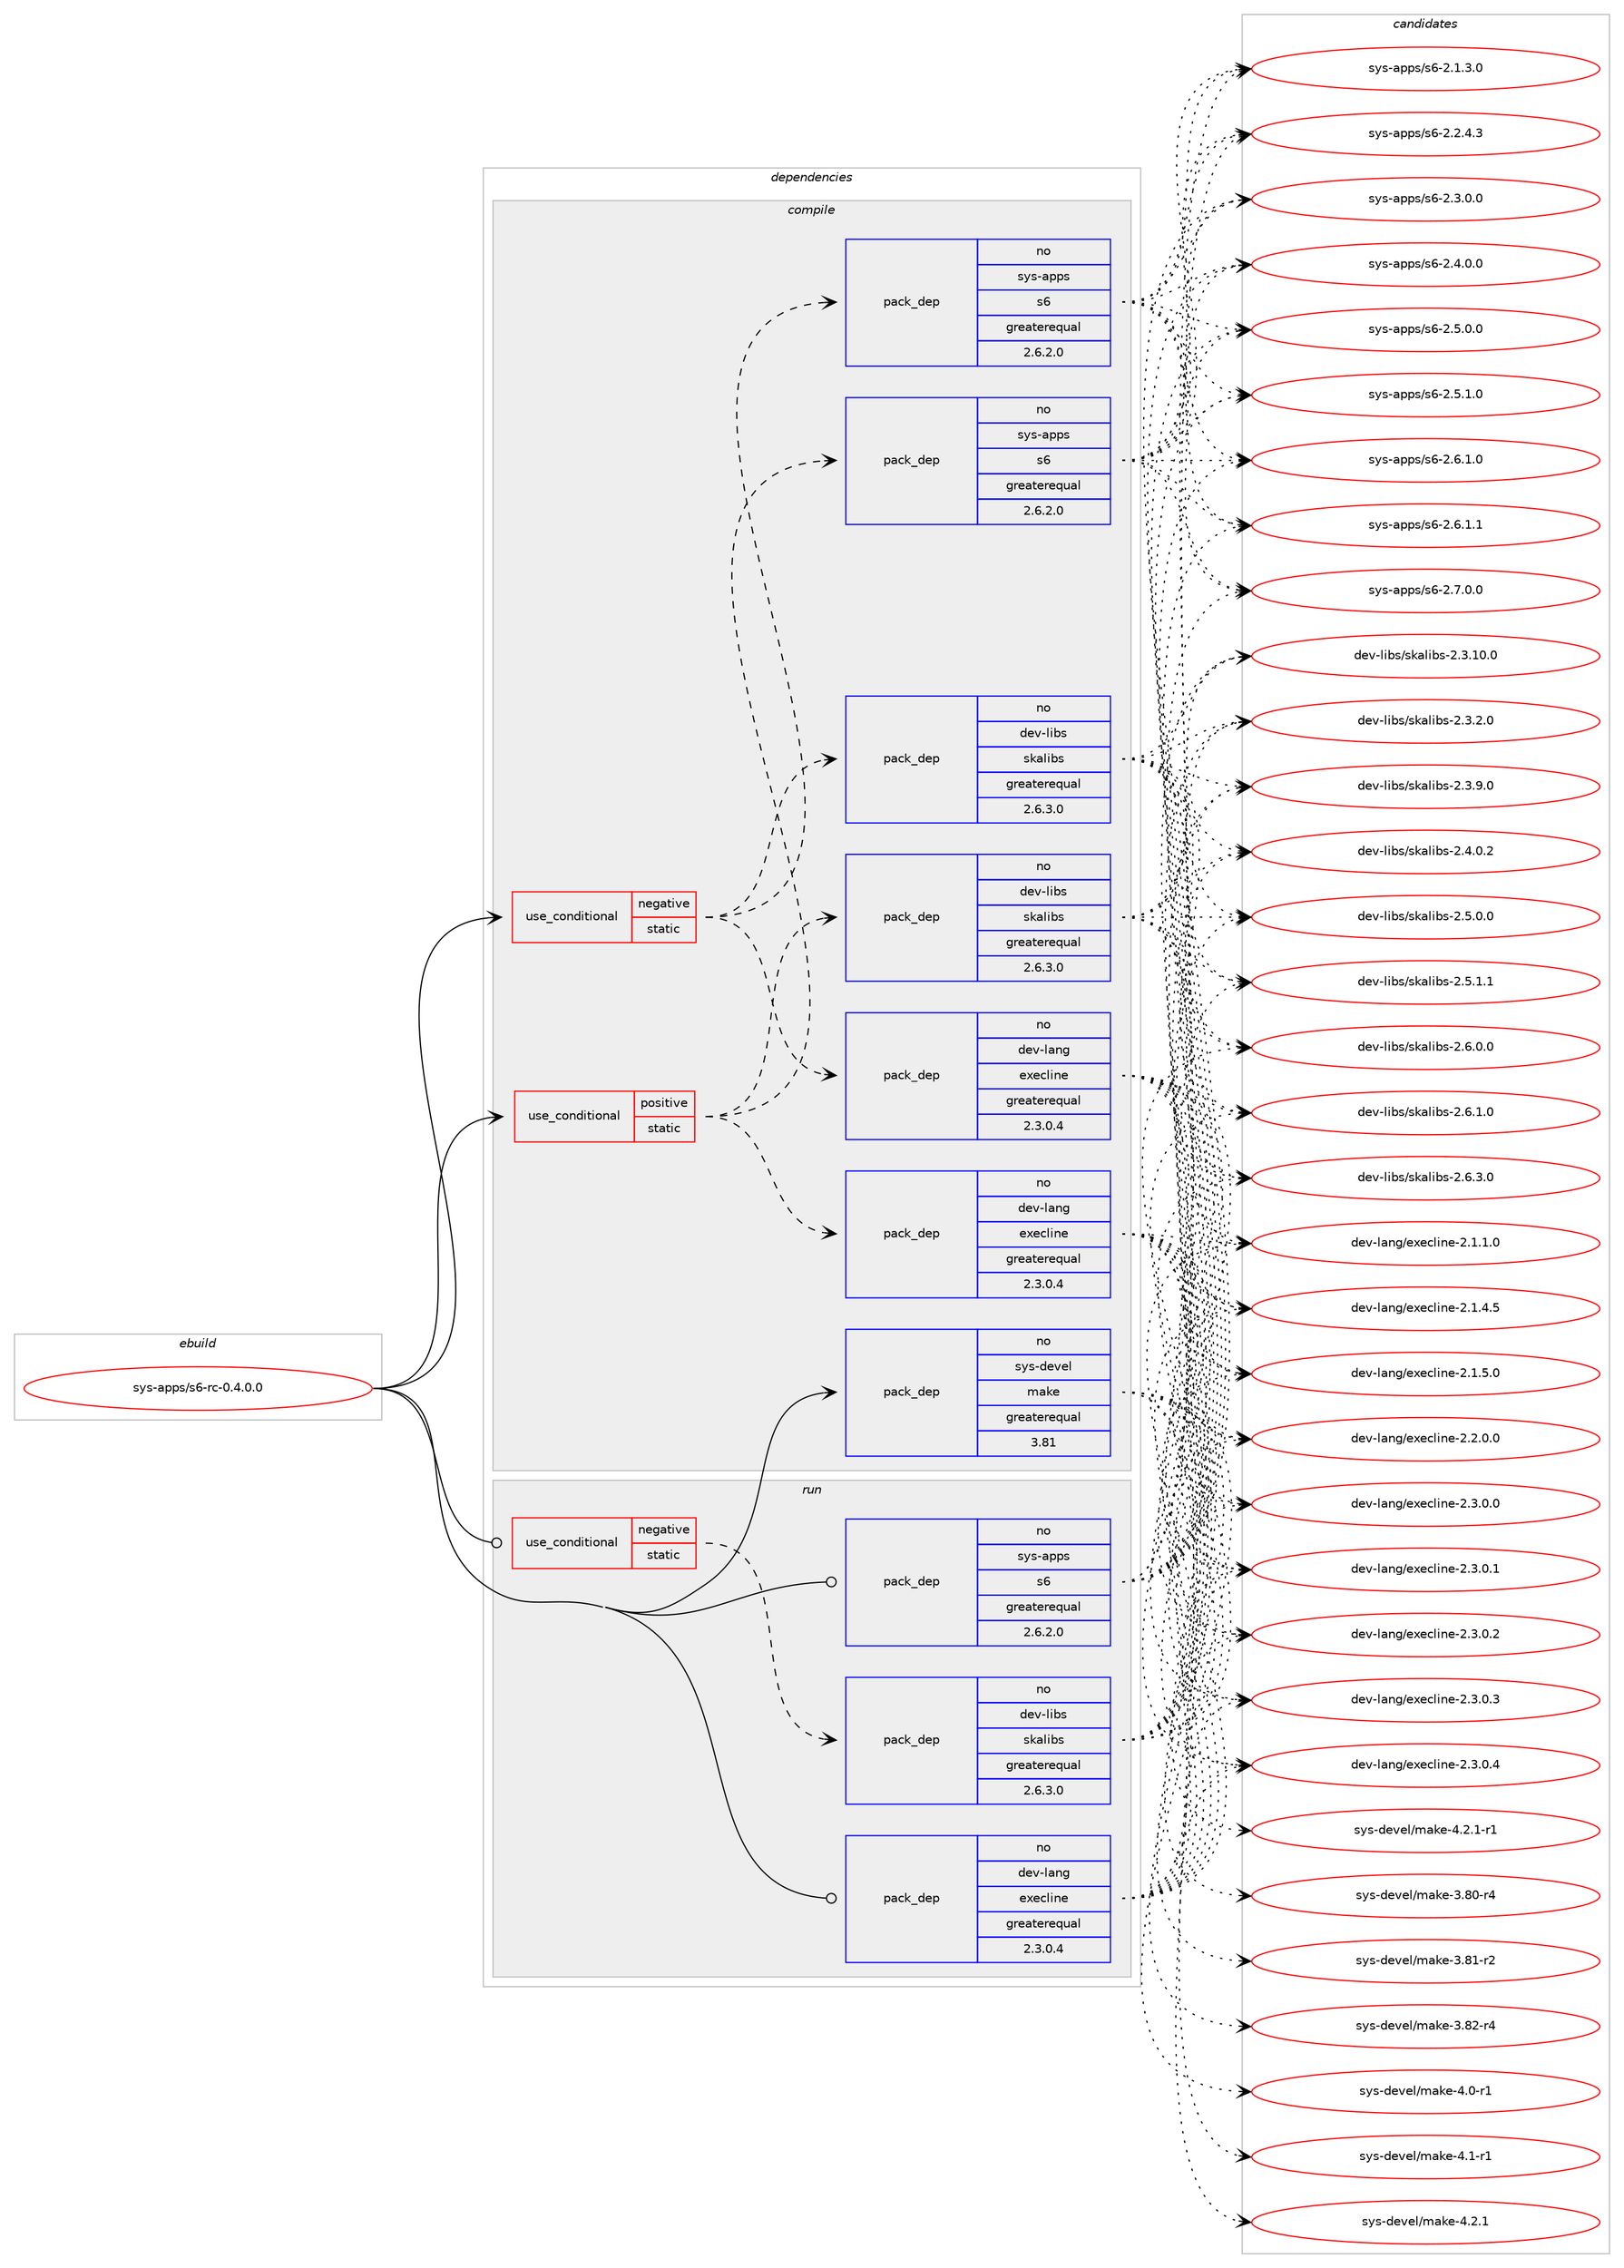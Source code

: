 digraph prolog {

# *************
# Graph options
# *************

newrank=true;
concentrate=true;
compound=true;
graph [rankdir=LR,fontname=Helvetica,fontsize=10,ranksep=1.5];#, ranksep=2.5, nodesep=0.2];
edge  [arrowhead=vee];
node  [fontname=Helvetica,fontsize=10];

# **********
# The ebuild
# **********

subgraph cluster_leftcol {
color=gray;
rank=same;
label=<<i>ebuild</i>>;
id [label="sys-apps/s6-rc-0.4.0.0", color=red, width=4, href="../sys-apps/s6-rc-0.4.0.0.svg"];
}

# ****************
# The dependencies
# ****************

subgraph cluster_midcol {
color=gray;
label=<<i>dependencies</i>>;
subgraph cluster_compile {
fillcolor="#eeeeee";
style=filled;
label=<<i>compile</i>>;
subgraph cond521 {
dependency5283 [label=<<TABLE BORDER="0" CELLBORDER="1" CELLSPACING="0" CELLPADDING="4"><TR><TD ROWSPAN="3" CELLPADDING="10">use_conditional</TD></TR><TR><TD>negative</TD></TR><TR><TD>static</TD></TR></TABLE>>, shape=none, color=red];
subgraph pack4722 {
dependency5284 [label=<<TABLE BORDER="0" CELLBORDER="1" CELLSPACING="0" CELLPADDING="4" WIDTH="220"><TR><TD ROWSPAN="6" CELLPADDING="30">pack_dep</TD></TR><TR><TD WIDTH="110">no</TD></TR><TR><TD>dev-lang</TD></TR><TR><TD>execline</TD></TR><TR><TD>greaterequal</TD></TR><TR><TD>2.3.0.4</TD></TR></TABLE>>, shape=none, color=blue];
}
dependency5283:e -> dependency5284:w [weight=20,style="dashed",arrowhead="vee"];
subgraph pack4723 {
dependency5285 [label=<<TABLE BORDER="0" CELLBORDER="1" CELLSPACING="0" CELLPADDING="4" WIDTH="220"><TR><TD ROWSPAN="6" CELLPADDING="30">pack_dep</TD></TR><TR><TD WIDTH="110">no</TD></TR><TR><TD>dev-libs</TD></TR><TR><TD>skalibs</TD></TR><TR><TD>greaterequal</TD></TR><TR><TD>2.6.3.0</TD></TR></TABLE>>, shape=none, color=blue];
}
dependency5283:e -> dependency5285:w [weight=20,style="dashed",arrowhead="vee"];
subgraph pack4724 {
dependency5286 [label=<<TABLE BORDER="0" CELLBORDER="1" CELLSPACING="0" CELLPADDING="4" WIDTH="220"><TR><TD ROWSPAN="6" CELLPADDING="30">pack_dep</TD></TR><TR><TD WIDTH="110">no</TD></TR><TR><TD>sys-apps</TD></TR><TR><TD>s6</TD></TR><TR><TD>greaterequal</TD></TR><TR><TD>2.6.2.0</TD></TR></TABLE>>, shape=none, color=blue];
}
dependency5283:e -> dependency5286:w [weight=20,style="dashed",arrowhead="vee"];
}
id:e -> dependency5283:w [weight=20,style="solid",arrowhead="vee"];
subgraph cond522 {
dependency5287 [label=<<TABLE BORDER="0" CELLBORDER="1" CELLSPACING="0" CELLPADDING="4"><TR><TD ROWSPAN="3" CELLPADDING="10">use_conditional</TD></TR><TR><TD>positive</TD></TR><TR><TD>static</TD></TR></TABLE>>, shape=none, color=red];
subgraph pack4725 {
dependency5288 [label=<<TABLE BORDER="0" CELLBORDER="1" CELLSPACING="0" CELLPADDING="4" WIDTH="220"><TR><TD ROWSPAN="6" CELLPADDING="30">pack_dep</TD></TR><TR><TD WIDTH="110">no</TD></TR><TR><TD>dev-lang</TD></TR><TR><TD>execline</TD></TR><TR><TD>greaterequal</TD></TR><TR><TD>2.3.0.4</TD></TR></TABLE>>, shape=none, color=blue];
}
dependency5287:e -> dependency5288:w [weight=20,style="dashed",arrowhead="vee"];
subgraph pack4726 {
dependency5289 [label=<<TABLE BORDER="0" CELLBORDER="1" CELLSPACING="0" CELLPADDING="4" WIDTH="220"><TR><TD ROWSPAN="6" CELLPADDING="30">pack_dep</TD></TR><TR><TD WIDTH="110">no</TD></TR><TR><TD>dev-libs</TD></TR><TR><TD>skalibs</TD></TR><TR><TD>greaterequal</TD></TR><TR><TD>2.6.3.0</TD></TR></TABLE>>, shape=none, color=blue];
}
dependency5287:e -> dependency5289:w [weight=20,style="dashed",arrowhead="vee"];
subgraph pack4727 {
dependency5290 [label=<<TABLE BORDER="0" CELLBORDER="1" CELLSPACING="0" CELLPADDING="4" WIDTH="220"><TR><TD ROWSPAN="6" CELLPADDING="30">pack_dep</TD></TR><TR><TD WIDTH="110">no</TD></TR><TR><TD>sys-apps</TD></TR><TR><TD>s6</TD></TR><TR><TD>greaterequal</TD></TR><TR><TD>2.6.2.0</TD></TR></TABLE>>, shape=none, color=blue];
}
dependency5287:e -> dependency5290:w [weight=20,style="dashed",arrowhead="vee"];
}
id:e -> dependency5287:w [weight=20,style="solid",arrowhead="vee"];
subgraph pack4728 {
dependency5291 [label=<<TABLE BORDER="0" CELLBORDER="1" CELLSPACING="0" CELLPADDING="4" WIDTH="220"><TR><TD ROWSPAN="6" CELLPADDING="30">pack_dep</TD></TR><TR><TD WIDTH="110">no</TD></TR><TR><TD>sys-devel</TD></TR><TR><TD>make</TD></TR><TR><TD>greaterequal</TD></TR><TR><TD>3.81</TD></TR></TABLE>>, shape=none, color=blue];
}
id:e -> dependency5291:w [weight=20,style="solid",arrowhead="vee"];
}
subgraph cluster_compileandrun {
fillcolor="#eeeeee";
style=filled;
label=<<i>compile and run</i>>;
}
subgraph cluster_run {
fillcolor="#eeeeee";
style=filled;
label=<<i>run</i>>;
subgraph cond523 {
dependency5292 [label=<<TABLE BORDER="0" CELLBORDER="1" CELLSPACING="0" CELLPADDING="4"><TR><TD ROWSPAN="3" CELLPADDING="10">use_conditional</TD></TR><TR><TD>negative</TD></TR><TR><TD>static</TD></TR></TABLE>>, shape=none, color=red];
subgraph pack4729 {
dependency5293 [label=<<TABLE BORDER="0" CELLBORDER="1" CELLSPACING="0" CELLPADDING="4" WIDTH="220"><TR><TD ROWSPAN="6" CELLPADDING="30">pack_dep</TD></TR><TR><TD WIDTH="110">no</TD></TR><TR><TD>dev-libs</TD></TR><TR><TD>skalibs</TD></TR><TR><TD>greaterequal</TD></TR><TR><TD>2.6.3.0</TD></TR></TABLE>>, shape=none, color=blue];
}
dependency5292:e -> dependency5293:w [weight=20,style="dashed",arrowhead="vee"];
}
id:e -> dependency5292:w [weight=20,style="solid",arrowhead="odot"];
subgraph pack4730 {
dependency5294 [label=<<TABLE BORDER="0" CELLBORDER="1" CELLSPACING="0" CELLPADDING="4" WIDTH="220"><TR><TD ROWSPAN="6" CELLPADDING="30">pack_dep</TD></TR><TR><TD WIDTH="110">no</TD></TR><TR><TD>dev-lang</TD></TR><TR><TD>execline</TD></TR><TR><TD>greaterequal</TD></TR><TR><TD>2.3.0.4</TD></TR></TABLE>>, shape=none, color=blue];
}
id:e -> dependency5294:w [weight=20,style="solid",arrowhead="odot"];
subgraph pack4731 {
dependency5295 [label=<<TABLE BORDER="0" CELLBORDER="1" CELLSPACING="0" CELLPADDING="4" WIDTH="220"><TR><TD ROWSPAN="6" CELLPADDING="30">pack_dep</TD></TR><TR><TD WIDTH="110">no</TD></TR><TR><TD>sys-apps</TD></TR><TR><TD>s6</TD></TR><TR><TD>greaterequal</TD></TR><TR><TD>2.6.2.0</TD></TR></TABLE>>, shape=none, color=blue];
}
id:e -> dependency5295:w [weight=20,style="solid",arrowhead="odot"];
}
}

# **************
# The candidates
# **************

subgraph cluster_choices {
rank=same;
color=gray;
label=<<i>candidates</i>>;

subgraph choice4722 {
color=black;
nodesep=1;
choice100101118451089711010347101120101991081051101014550464946494648 [label="dev-lang/execline-2.1.1.0", color=red, width=4,href="../dev-lang/execline-2.1.1.0.svg"];
choice100101118451089711010347101120101991081051101014550464946524653 [label="dev-lang/execline-2.1.4.5", color=red, width=4,href="../dev-lang/execline-2.1.4.5.svg"];
choice100101118451089711010347101120101991081051101014550464946534648 [label="dev-lang/execline-2.1.5.0", color=red, width=4,href="../dev-lang/execline-2.1.5.0.svg"];
choice100101118451089711010347101120101991081051101014550465046484648 [label="dev-lang/execline-2.2.0.0", color=red, width=4,href="../dev-lang/execline-2.2.0.0.svg"];
choice100101118451089711010347101120101991081051101014550465146484648 [label="dev-lang/execline-2.3.0.0", color=red, width=4,href="../dev-lang/execline-2.3.0.0.svg"];
choice100101118451089711010347101120101991081051101014550465146484649 [label="dev-lang/execline-2.3.0.1", color=red, width=4,href="../dev-lang/execline-2.3.0.1.svg"];
choice100101118451089711010347101120101991081051101014550465146484650 [label="dev-lang/execline-2.3.0.2", color=red, width=4,href="../dev-lang/execline-2.3.0.2.svg"];
choice100101118451089711010347101120101991081051101014550465146484651 [label="dev-lang/execline-2.3.0.3", color=red, width=4,href="../dev-lang/execline-2.3.0.3.svg"];
choice100101118451089711010347101120101991081051101014550465146484652 [label="dev-lang/execline-2.3.0.4", color=red, width=4,href="../dev-lang/execline-2.3.0.4.svg"];
dependency5284:e -> choice100101118451089711010347101120101991081051101014550464946494648:w [style=dotted,weight="100"];
dependency5284:e -> choice100101118451089711010347101120101991081051101014550464946524653:w [style=dotted,weight="100"];
dependency5284:e -> choice100101118451089711010347101120101991081051101014550464946534648:w [style=dotted,weight="100"];
dependency5284:e -> choice100101118451089711010347101120101991081051101014550465046484648:w [style=dotted,weight="100"];
dependency5284:e -> choice100101118451089711010347101120101991081051101014550465146484648:w [style=dotted,weight="100"];
dependency5284:e -> choice100101118451089711010347101120101991081051101014550465146484649:w [style=dotted,weight="100"];
dependency5284:e -> choice100101118451089711010347101120101991081051101014550465146484650:w [style=dotted,weight="100"];
dependency5284:e -> choice100101118451089711010347101120101991081051101014550465146484651:w [style=dotted,weight="100"];
dependency5284:e -> choice100101118451089711010347101120101991081051101014550465146484652:w [style=dotted,weight="100"];
}
subgraph choice4723 {
color=black;
nodesep=1;
choice1001011184510810598115471151079710810598115455046514649484648 [label="dev-libs/skalibs-2.3.10.0", color=red, width=4,href="../dev-libs/skalibs-2.3.10.0.svg"];
choice10010111845108105981154711510797108105981154550465146504648 [label="dev-libs/skalibs-2.3.2.0", color=red, width=4,href="../dev-libs/skalibs-2.3.2.0.svg"];
choice10010111845108105981154711510797108105981154550465146574648 [label="dev-libs/skalibs-2.3.9.0", color=red, width=4,href="../dev-libs/skalibs-2.3.9.0.svg"];
choice10010111845108105981154711510797108105981154550465246484650 [label="dev-libs/skalibs-2.4.0.2", color=red, width=4,href="../dev-libs/skalibs-2.4.0.2.svg"];
choice10010111845108105981154711510797108105981154550465346484648 [label="dev-libs/skalibs-2.5.0.0", color=red, width=4,href="../dev-libs/skalibs-2.5.0.0.svg"];
choice10010111845108105981154711510797108105981154550465346494649 [label="dev-libs/skalibs-2.5.1.1", color=red, width=4,href="../dev-libs/skalibs-2.5.1.1.svg"];
choice10010111845108105981154711510797108105981154550465446484648 [label="dev-libs/skalibs-2.6.0.0", color=red, width=4,href="../dev-libs/skalibs-2.6.0.0.svg"];
choice10010111845108105981154711510797108105981154550465446494648 [label="dev-libs/skalibs-2.6.1.0", color=red, width=4,href="../dev-libs/skalibs-2.6.1.0.svg"];
choice10010111845108105981154711510797108105981154550465446514648 [label="dev-libs/skalibs-2.6.3.0", color=red, width=4,href="../dev-libs/skalibs-2.6.3.0.svg"];
dependency5285:e -> choice1001011184510810598115471151079710810598115455046514649484648:w [style=dotted,weight="100"];
dependency5285:e -> choice10010111845108105981154711510797108105981154550465146504648:w [style=dotted,weight="100"];
dependency5285:e -> choice10010111845108105981154711510797108105981154550465146574648:w [style=dotted,weight="100"];
dependency5285:e -> choice10010111845108105981154711510797108105981154550465246484650:w [style=dotted,weight="100"];
dependency5285:e -> choice10010111845108105981154711510797108105981154550465346484648:w [style=dotted,weight="100"];
dependency5285:e -> choice10010111845108105981154711510797108105981154550465346494649:w [style=dotted,weight="100"];
dependency5285:e -> choice10010111845108105981154711510797108105981154550465446484648:w [style=dotted,weight="100"];
dependency5285:e -> choice10010111845108105981154711510797108105981154550465446494648:w [style=dotted,weight="100"];
dependency5285:e -> choice10010111845108105981154711510797108105981154550465446514648:w [style=dotted,weight="100"];
}
subgraph choice4724 {
color=black;
nodesep=1;
choice115121115459711211211547115544550464946514648 [label="sys-apps/s6-2.1.3.0", color=red, width=4,href="../sys-apps/s6-2.1.3.0.svg"];
choice115121115459711211211547115544550465046524651 [label="sys-apps/s6-2.2.4.3", color=red, width=4,href="../sys-apps/s6-2.2.4.3.svg"];
choice115121115459711211211547115544550465146484648 [label="sys-apps/s6-2.3.0.0", color=red, width=4,href="../sys-apps/s6-2.3.0.0.svg"];
choice115121115459711211211547115544550465246484648 [label="sys-apps/s6-2.4.0.0", color=red, width=4,href="../sys-apps/s6-2.4.0.0.svg"];
choice115121115459711211211547115544550465346484648 [label="sys-apps/s6-2.5.0.0", color=red, width=4,href="../sys-apps/s6-2.5.0.0.svg"];
choice115121115459711211211547115544550465346494648 [label="sys-apps/s6-2.5.1.0", color=red, width=4,href="../sys-apps/s6-2.5.1.0.svg"];
choice115121115459711211211547115544550465446494648 [label="sys-apps/s6-2.6.1.0", color=red, width=4,href="../sys-apps/s6-2.6.1.0.svg"];
choice115121115459711211211547115544550465446494649 [label="sys-apps/s6-2.6.1.1", color=red, width=4,href="../sys-apps/s6-2.6.1.1.svg"];
choice115121115459711211211547115544550465546484648 [label="sys-apps/s6-2.7.0.0", color=red, width=4,href="../sys-apps/s6-2.7.0.0.svg"];
dependency5286:e -> choice115121115459711211211547115544550464946514648:w [style=dotted,weight="100"];
dependency5286:e -> choice115121115459711211211547115544550465046524651:w [style=dotted,weight="100"];
dependency5286:e -> choice115121115459711211211547115544550465146484648:w [style=dotted,weight="100"];
dependency5286:e -> choice115121115459711211211547115544550465246484648:w [style=dotted,weight="100"];
dependency5286:e -> choice115121115459711211211547115544550465346484648:w [style=dotted,weight="100"];
dependency5286:e -> choice115121115459711211211547115544550465346494648:w [style=dotted,weight="100"];
dependency5286:e -> choice115121115459711211211547115544550465446494648:w [style=dotted,weight="100"];
dependency5286:e -> choice115121115459711211211547115544550465446494649:w [style=dotted,weight="100"];
dependency5286:e -> choice115121115459711211211547115544550465546484648:w [style=dotted,weight="100"];
}
subgraph choice4725 {
color=black;
nodesep=1;
choice100101118451089711010347101120101991081051101014550464946494648 [label="dev-lang/execline-2.1.1.0", color=red, width=4,href="../dev-lang/execline-2.1.1.0.svg"];
choice100101118451089711010347101120101991081051101014550464946524653 [label="dev-lang/execline-2.1.4.5", color=red, width=4,href="../dev-lang/execline-2.1.4.5.svg"];
choice100101118451089711010347101120101991081051101014550464946534648 [label="dev-lang/execline-2.1.5.0", color=red, width=4,href="../dev-lang/execline-2.1.5.0.svg"];
choice100101118451089711010347101120101991081051101014550465046484648 [label="dev-lang/execline-2.2.0.0", color=red, width=4,href="../dev-lang/execline-2.2.0.0.svg"];
choice100101118451089711010347101120101991081051101014550465146484648 [label="dev-lang/execline-2.3.0.0", color=red, width=4,href="../dev-lang/execline-2.3.0.0.svg"];
choice100101118451089711010347101120101991081051101014550465146484649 [label="dev-lang/execline-2.3.0.1", color=red, width=4,href="../dev-lang/execline-2.3.0.1.svg"];
choice100101118451089711010347101120101991081051101014550465146484650 [label="dev-lang/execline-2.3.0.2", color=red, width=4,href="../dev-lang/execline-2.3.0.2.svg"];
choice100101118451089711010347101120101991081051101014550465146484651 [label="dev-lang/execline-2.3.0.3", color=red, width=4,href="../dev-lang/execline-2.3.0.3.svg"];
choice100101118451089711010347101120101991081051101014550465146484652 [label="dev-lang/execline-2.3.0.4", color=red, width=4,href="../dev-lang/execline-2.3.0.4.svg"];
dependency5288:e -> choice100101118451089711010347101120101991081051101014550464946494648:w [style=dotted,weight="100"];
dependency5288:e -> choice100101118451089711010347101120101991081051101014550464946524653:w [style=dotted,weight="100"];
dependency5288:e -> choice100101118451089711010347101120101991081051101014550464946534648:w [style=dotted,weight="100"];
dependency5288:e -> choice100101118451089711010347101120101991081051101014550465046484648:w [style=dotted,weight="100"];
dependency5288:e -> choice100101118451089711010347101120101991081051101014550465146484648:w [style=dotted,weight="100"];
dependency5288:e -> choice100101118451089711010347101120101991081051101014550465146484649:w [style=dotted,weight="100"];
dependency5288:e -> choice100101118451089711010347101120101991081051101014550465146484650:w [style=dotted,weight="100"];
dependency5288:e -> choice100101118451089711010347101120101991081051101014550465146484651:w [style=dotted,weight="100"];
dependency5288:e -> choice100101118451089711010347101120101991081051101014550465146484652:w [style=dotted,weight="100"];
}
subgraph choice4726 {
color=black;
nodesep=1;
choice1001011184510810598115471151079710810598115455046514649484648 [label="dev-libs/skalibs-2.3.10.0", color=red, width=4,href="../dev-libs/skalibs-2.3.10.0.svg"];
choice10010111845108105981154711510797108105981154550465146504648 [label="dev-libs/skalibs-2.3.2.0", color=red, width=4,href="../dev-libs/skalibs-2.3.2.0.svg"];
choice10010111845108105981154711510797108105981154550465146574648 [label="dev-libs/skalibs-2.3.9.0", color=red, width=4,href="../dev-libs/skalibs-2.3.9.0.svg"];
choice10010111845108105981154711510797108105981154550465246484650 [label="dev-libs/skalibs-2.4.0.2", color=red, width=4,href="../dev-libs/skalibs-2.4.0.2.svg"];
choice10010111845108105981154711510797108105981154550465346484648 [label="dev-libs/skalibs-2.5.0.0", color=red, width=4,href="../dev-libs/skalibs-2.5.0.0.svg"];
choice10010111845108105981154711510797108105981154550465346494649 [label="dev-libs/skalibs-2.5.1.1", color=red, width=4,href="../dev-libs/skalibs-2.5.1.1.svg"];
choice10010111845108105981154711510797108105981154550465446484648 [label="dev-libs/skalibs-2.6.0.0", color=red, width=4,href="../dev-libs/skalibs-2.6.0.0.svg"];
choice10010111845108105981154711510797108105981154550465446494648 [label="dev-libs/skalibs-2.6.1.0", color=red, width=4,href="../dev-libs/skalibs-2.6.1.0.svg"];
choice10010111845108105981154711510797108105981154550465446514648 [label="dev-libs/skalibs-2.6.3.0", color=red, width=4,href="../dev-libs/skalibs-2.6.3.0.svg"];
dependency5289:e -> choice1001011184510810598115471151079710810598115455046514649484648:w [style=dotted,weight="100"];
dependency5289:e -> choice10010111845108105981154711510797108105981154550465146504648:w [style=dotted,weight="100"];
dependency5289:e -> choice10010111845108105981154711510797108105981154550465146574648:w [style=dotted,weight="100"];
dependency5289:e -> choice10010111845108105981154711510797108105981154550465246484650:w [style=dotted,weight="100"];
dependency5289:e -> choice10010111845108105981154711510797108105981154550465346484648:w [style=dotted,weight="100"];
dependency5289:e -> choice10010111845108105981154711510797108105981154550465346494649:w [style=dotted,weight="100"];
dependency5289:e -> choice10010111845108105981154711510797108105981154550465446484648:w [style=dotted,weight="100"];
dependency5289:e -> choice10010111845108105981154711510797108105981154550465446494648:w [style=dotted,weight="100"];
dependency5289:e -> choice10010111845108105981154711510797108105981154550465446514648:w [style=dotted,weight="100"];
}
subgraph choice4727 {
color=black;
nodesep=1;
choice115121115459711211211547115544550464946514648 [label="sys-apps/s6-2.1.3.0", color=red, width=4,href="../sys-apps/s6-2.1.3.0.svg"];
choice115121115459711211211547115544550465046524651 [label="sys-apps/s6-2.2.4.3", color=red, width=4,href="../sys-apps/s6-2.2.4.3.svg"];
choice115121115459711211211547115544550465146484648 [label="sys-apps/s6-2.3.0.0", color=red, width=4,href="../sys-apps/s6-2.3.0.0.svg"];
choice115121115459711211211547115544550465246484648 [label="sys-apps/s6-2.4.0.0", color=red, width=4,href="../sys-apps/s6-2.4.0.0.svg"];
choice115121115459711211211547115544550465346484648 [label="sys-apps/s6-2.5.0.0", color=red, width=4,href="../sys-apps/s6-2.5.0.0.svg"];
choice115121115459711211211547115544550465346494648 [label="sys-apps/s6-2.5.1.0", color=red, width=4,href="../sys-apps/s6-2.5.1.0.svg"];
choice115121115459711211211547115544550465446494648 [label="sys-apps/s6-2.6.1.0", color=red, width=4,href="../sys-apps/s6-2.6.1.0.svg"];
choice115121115459711211211547115544550465446494649 [label="sys-apps/s6-2.6.1.1", color=red, width=4,href="../sys-apps/s6-2.6.1.1.svg"];
choice115121115459711211211547115544550465546484648 [label="sys-apps/s6-2.7.0.0", color=red, width=4,href="../sys-apps/s6-2.7.0.0.svg"];
dependency5290:e -> choice115121115459711211211547115544550464946514648:w [style=dotted,weight="100"];
dependency5290:e -> choice115121115459711211211547115544550465046524651:w [style=dotted,weight="100"];
dependency5290:e -> choice115121115459711211211547115544550465146484648:w [style=dotted,weight="100"];
dependency5290:e -> choice115121115459711211211547115544550465246484648:w [style=dotted,weight="100"];
dependency5290:e -> choice115121115459711211211547115544550465346484648:w [style=dotted,weight="100"];
dependency5290:e -> choice115121115459711211211547115544550465346494648:w [style=dotted,weight="100"];
dependency5290:e -> choice115121115459711211211547115544550465446494648:w [style=dotted,weight="100"];
dependency5290:e -> choice115121115459711211211547115544550465446494649:w [style=dotted,weight="100"];
dependency5290:e -> choice115121115459711211211547115544550465546484648:w [style=dotted,weight="100"];
}
subgraph choice4728 {
color=black;
nodesep=1;
choice11512111545100101118101108471099710710145514656484511452 [label="sys-devel/make-3.80-r4", color=red, width=4,href="../sys-devel/make-3.80-r4.svg"];
choice11512111545100101118101108471099710710145514656494511450 [label="sys-devel/make-3.81-r2", color=red, width=4,href="../sys-devel/make-3.81-r2.svg"];
choice11512111545100101118101108471099710710145514656504511452 [label="sys-devel/make-3.82-r4", color=red, width=4,href="../sys-devel/make-3.82-r4.svg"];
choice115121115451001011181011084710997107101455246484511449 [label="sys-devel/make-4.0-r1", color=red, width=4,href="../sys-devel/make-4.0-r1.svg"];
choice115121115451001011181011084710997107101455246494511449 [label="sys-devel/make-4.1-r1", color=red, width=4,href="../sys-devel/make-4.1-r1.svg"];
choice115121115451001011181011084710997107101455246504649 [label="sys-devel/make-4.2.1", color=red, width=4,href="../sys-devel/make-4.2.1.svg"];
choice1151211154510010111810110847109971071014552465046494511449 [label="sys-devel/make-4.2.1-r1", color=red, width=4,href="../sys-devel/make-4.2.1-r1.svg"];
dependency5291:e -> choice11512111545100101118101108471099710710145514656484511452:w [style=dotted,weight="100"];
dependency5291:e -> choice11512111545100101118101108471099710710145514656494511450:w [style=dotted,weight="100"];
dependency5291:e -> choice11512111545100101118101108471099710710145514656504511452:w [style=dotted,weight="100"];
dependency5291:e -> choice115121115451001011181011084710997107101455246484511449:w [style=dotted,weight="100"];
dependency5291:e -> choice115121115451001011181011084710997107101455246494511449:w [style=dotted,weight="100"];
dependency5291:e -> choice115121115451001011181011084710997107101455246504649:w [style=dotted,weight="100"];
dependency5291:e -> choice1151211154510010111810110847109971071014552465046494511449:w [style=dotted,weight="100"];
}
subgraph choice4729 {
color=black;
nodesep=1;
choice1001011184510810598115471151079710810598115455046514649484648 [label="dev-libs/skalibs-2.3.10.0", color=red, width=4,href="../dev-libs/skalibs-2.3.10.0.svg"];
choice10010111845108105981154711510797108105981154550465146504648 [label="dev-libs/skalibs-2.3.2.0", color=red, width=4,href="../dev-libs/skalibs-2.3.2.0.svg"];
choice10010111845108105981154711510797108105981154550465146574648 [label="dev-libs/skalibs-2.3.9.0", color=red, width=4,href="../dev-libs/skalibs-2.3.9.0.svg"];
choice10010111845108105981154711510797108105981154550465246484650 [label="dev-libs/skalibs-2.4.0.2", color=red, width=4,href="../dev-libs/skalibs-2.4.0.2.svg"];
choice10010111845108105981154711510797108105981154550465346484648 [label="dev-libs/skalibs-2.5.0.0", color=red, width=4,href="../dev-libs/skalibs-2.5.0.0.svg"];
choice10010111845108105981154711510797108105981154550465346494649 [label="dev-libs/skalibs-2.5.1.1", color=red, width=4,href="../dev-libs/skalibs-2.5.1.1.svg"];
choice10010111845108105981154711510797108105981154550465446484648 [label="dev-libs/skalibs-2.6.0.0", color=red, width=4,href="../dev-libs/skalibs-2.6.0.0.svg"];
choice10010111845108105981154711510797108105981154550465446494648 [label="dev-libs/skalibs-2.6.1.0", color=red, width=4,href="../dev-libs/skalibs-2.6.1.0.svg"];
choice10010111845108105981154711510797108105981154550465446514648 [label="dev-libs/skalibs-2.6.3.0", color=red, width=4,href="../dev-libs/skalibs-2.6.3.0.svg"];
dependency5293:e -> choice1001011184510810598115471151079710810598115455046514649484648:w [style=dotted,weight="100"];
dependency5293:e -> choice10010111845108105981154711510797108105981154550465146504648:w [style=dotted,weight="100"];
dependency5293:e -> choice10010111845108105981154711510797108105981154550465146574648:w [style=dotted,weight="100"];
dependency5293:e -> choice10010111845108105981154711510797108105981154550465246484650:w [style=dotted,weight="100"];
dependency5293:e -> choice10010111845108105981154711510797108105981154550465346484648:w [style=dotted,weight="100"];
dependency5293:e -> choice10010111845108105981154711510797108105981154550465346494649:w [style=dotted,weight="100"];
dependency5293:e -> choice10010111845108105981154711510797108105981154550465446484648:w [style=dotted,weight="100"];
dependency5293:e -> choice10010111845108105981154711510797108105981154550465446494648:w [style=dotted,weight="100"];
dependency5293:e -> choice10010111845108105981154711510797108105981154550465446514648:w [style=dotted,weight="100"];
}
subgraph choice4730 {
color=black;
nodesep=1;
choice100101118451089711010347101120101991081051101014550464946494648 [label="dev-lang/execline-2.1.1.0", color=red, width=4,href="../dev-lang/execline-2.1.1.0.svg"];
choice100101118451089711010347101120101991081051101014550464946524653 [label="dev-lang/execline-2.1.4.5", color=red, width=4,href="../dev-lang/execline-2.1.4.5.svg"];
choice100101118451089711010347101120101991081051101014550464946534648 [label="dev-lang/execline-2.1.5.0", color=red, width=4,href="../dev-lang/execline-2.1.5.0.svg"];
choice100101118451089711010347101120101991081051101014550465046484648 [label="dev-lang/execline-2.2.0.0", color=red, width=4,href="../dev-lang/execline-2.2.0.0.svg"];
choice100101118451089711010347101120101991081051101014550465146484648 [label="dev-lang/execline-2.3.0.0", color=red, width=4,href="../dev-lang/execline-2.3.0.0.svg"];
choice100101118451089711010347101120101991081051101014550465146484649 [label="dev-lang/execline-2.3.0.1", color=red, width=4,href="../dev-lang/execline-2.3.0.1.svg"];
choice100101118451089711010347101120101991081051101014550465146484650 [label="dev-lang/execline-2.3.0.2", color=red, width=4,href="../dev-lang/execline-2.3.0.2.svg"];
choice100101118451089711010347101120101991081051101014550465146484651 [label="dev-lang/execline-2.3.0.3", color=red, width=4,href="../dev-lang/execline-2.3.0.3.svg"];
choice100101118451089711010347101120101991081051101014550465146484652 [label="dev-lang/execline-2.3.0.4", color=red, width=4,href="../dev-lang/execline-2.3.0.4.svg"];
dependency5294:e -> choice100101118451089711010347101120101991081051101014550464946494648:w [style=dotted,weight="100"];
dependency5294:e -> choice100101118451089711010347101120101991081051101014550464946524653:w [style=dotted,weight="100"];
dependency5294:e -> choice100101118451089711010347101120101991081051101014550464946534648:w [style=dotted,weight="100"];
dependency5294:e -> choice100101118451089711010347101120101991081051101014550465046484648:w [style=dotted,weight="100"];
dependency5294:e -> choice100101118451089711010347101120101991081051101014550465146484648:w [style=dotted,weight="100"];
dependency5294:e -> choice100101118451089711010347101120101991081051101014550465146484649:w [style=dotted,weight="100"];
dependency5294:e -> choice100101118451089711010347101120101991081051101014550465146484650:w [style=dotted,weight="100"];
dependency5294:e -> choice100101118451089711010347101120101991081051101014550465146484651:w [style=dotted,weight="100"];
dependency5294:e -> choice100101118451089711010347101120101991081051101014550465146484652:w [style=dotted,weight="100"];
}
subgraph choice4731 {
color=black;
nodesep=1;
choice115121115459711211211547115544550464946514648 [label="sys-apps/s6-2.1.3.0", color=red, width=4,href="../sys-apps/s6-2.1.3.0.svg"];
choice115121115459711211211547115544550465046524651 [label="sys-apps/s6-2.2.4.3", color=red, width=4,href="../sys-apps/s6-2.2.4.3.svg"];
choice115121115459711211211547115544550465146484648 [label="sys-apps/s6-2.3.0.0", color=red, width=4,href="../sys-apps/s6-2.3.0.0.svg"];
choice115121115459711211211547115544550465246484648 [label="sys-apps/s6-2.4.0.0", color=red, width=4,href="../sys-apps/s6-2.4.0.0.svg"];
choice115121115459711211211547115544550465346484648 [label="sys-apps/s6-2.5.0.0", color=red, width=4,href="../sys-apps/s6-2.5.0.0.svg"];
choice115121115459711211211547115544550465346494648 [label="sys-apps/s6-2.5.1.0", color=red, width=4,href="../sys-apps/s6-2.5.1.0.svg"];
choice115121115459711211211547115544550465446494648 [label="sys-apps/s6-2.6.1.0", color=red, width=4,href="../sys-apps/s6-2.6.1.0.svg"];
choice115121115459711211211547115544550465446494649 [label="sys-apps/s6-2.6.1.1", color=red, width=4,href="../sys-apps/s6-2.6.1.1.svg"];
choice115121115459711211211547115544550465546484648 [label="sys-apps/s6-2.7.0.0", color=red, width=4,href="../sys-apps/s6-2.7.0.0.svg"];
dependency5295:e -> choice115121115459711211211547115544550464946514648:w [style=dotted,weight="100"];
dependency5295:e -> choice115121115459711211211547115544550465046524651:w [style=dotted,weight="100"];
dependency5295:e -> choice115121115459711211211547115544550465146484648:w [style=dotted,weight="100"];
dependency5295:e -> choice115121115459711211211547115544550465246484648:w [style=dotted,weight="100"];
dependency5295:e -> choice115121115459711211211547115544550465346484648:w [style=dotted,weight="100"];
dependency5295:e -> choice115121115459711211211547115544550465346494648:w [style=dotted,weight="100"];
dependency5295:e -> choice115121115459711211211547115544550465446494648:w [style=dotted,weight="100"];
dependency5295:e -> choice115121115459711211211547115544550465446494649:w [style=dotted,weight="100"];
dependency5295:e -> choice115121115459711211211547115544550465546484648:w [style=dotted,weight="100"];
}
}

}
